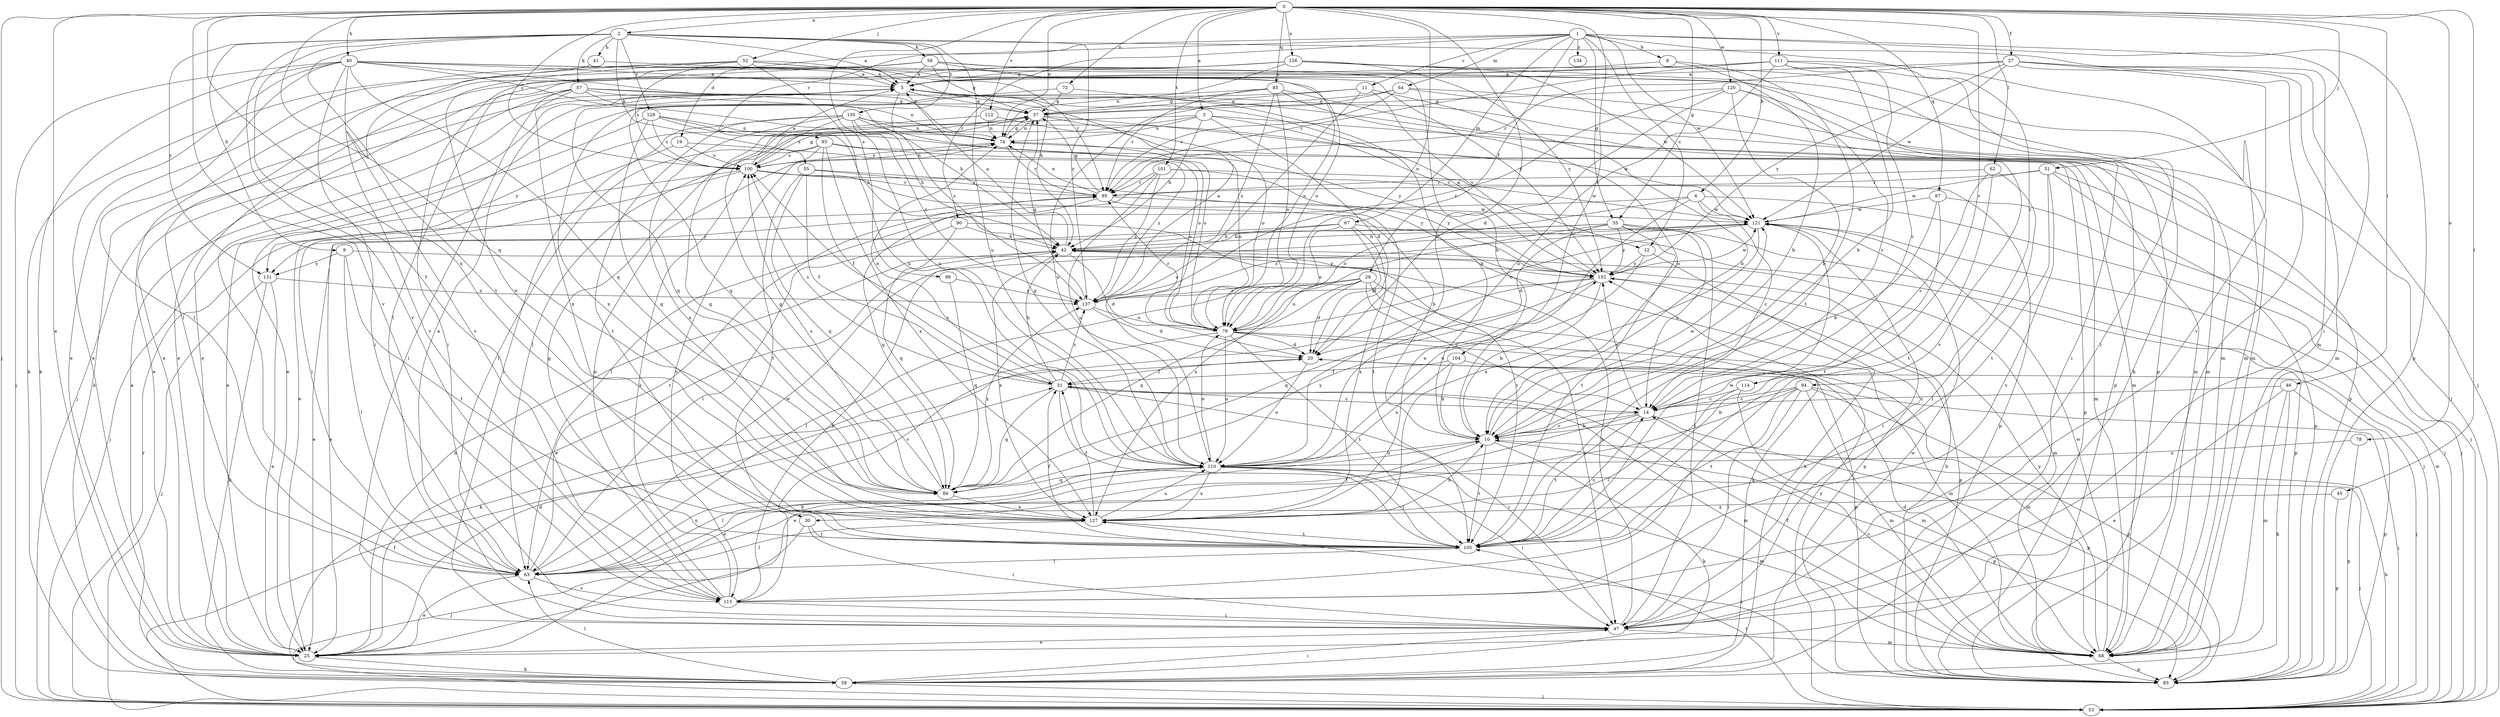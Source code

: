 strict digraph  {
0;
1;
2;
3;
5;
6;
8;
9;
10;
11;
12;
14;
19;
20;
25;
27;
29;
30;
31;
35;
37;
40;
41;
42;
45;
46;
47;
51;
52;
53;
55;
56;
57;
58;
62;
63;
64;
67;
68;
72;
74;
78;
79;
83;
85;
87;
89;
90;
93;
94;
95;
98;
100;
101;
104;
105;
110;
111;
112;
114;
115;
120;
121;
126;
127;
129;
131;
132;
134;
135;
137;
0 -> 2  [label=a];
0 -> 3  [label=a];
0 -> 6  [label=b];
0 -> 25  [label=e];
0 -> 27  [label=f];
0 -> 35  [label=g];
0 -> 40  [label=h];
0 -> 45  [label=i];
0 -> 46  [label=i];
0 -> 51  [label=j];
0 -> 52  [label=j];
0 -> 53  [label=j];
0 -> 62  [label=l];
0 -> 72  [label=n];
0 -> 74  [label=n];
0 -> 78  [label=o];
0 -> 79  [label=o];
0 -> 85  [label=q];
0 -> 87  [label=q];
0 -> 89  [label=q];
0 -> 98  [label=s];
0 -> 100  [label=s];
0 -> 101  [label=t];
0 -> 104  [label=t];
0 -> 110  [label=u];
0 -> 111  [label=v];
0 -> 112  [label=v];
0 -> 114  [label=v];
0 -> 115  [label=v];
0 -> 120  [label=w];
0 -> 126  [label=x];
0 -> 127  [label=x];
1 -> 8  [label=b];
1 -> 11  [label=c];
1 -> 12  [label=c];
1 -> 19  [label=d];
1 -> 29  [label=f];
1 -> 35  [label=g];
1 -> 47  [label=i];
1 -> 64  [label=m];
1 -> 67  [label=m];
1 -> 83  [label=p];
1 -> 90  [label=r];
1 -> 93  [label=r];
1 -> 94  [label=r];
1 -> 121  [label=w];
1 -> 134  [label=z];
2 -> 5  [label=a];
2 -> 9  [label=b];
2 -> 30  [label=f];
2 -> 41  [label=h];
2 -> 55  [label=k];
2 -> 56  [label=k];
2 -> 57  [label=k];
2 -> 68  [label=m];
2 -> 105  [label=t];
2 -> 110  [label=u];
2 -> 115  [label=v];
2 -> 129  [label=y];
2 -> 131  [label=y];
2 -> 135  [label=z];
2 -> 137  [label=z];
3 -> 12  [label=c];
3 -> 20  [label=d];
3 -> 42  [label=h];
3 -> 63  [label=l];
3 -> 74  [label=n];
3 -> 83  [label=p];
3 -> 131  [label=y];
5 -> 37  [label=g];
5 -> 53  [label=j];
5 -> 63  [label=l];
5 -> 68  [label=m];
5 -> 89  [label=q];
5 -> 137  [label=z];
6 -> 14  [label=c];
6 -> 53  [label=j];
6 -> 79  [label=o];
6 -> 121  [label=w];
6 -> 127  [label=x];
6 -> 131  [label=y];
8 -> 5  [label=a];
8 -> 10  [label=b];
8 -> 105  [label=t];
9 -> 63  [label=l];
9 -> 83  [label=p];
9 -> 105  [label=t];
9 -> 131  [label=y];
10 -> 14  [label=c];
10 -> 30  [label=f];
10 -> 58  [label=k];
10 -> 83  [label=p];
10 -> 105  [label=t];
10 -> 110  [label=u];
10 -> 121  [label=w];
11 -> 10  [label=b];
11 -> 37  [label=g];
11 -> 89  [label=q];
11 -> 110  [label=u];
11 -> 132  [label=y];
12 -> 58  [label=k];
12 -> 110  [label=u];
12 -> 132  [label=y];
14 -> 10  [label=b];
14 -> 25  [label=e];
14 -> 83  [label=p];
14 -> 105  [label=t];
14 -> 132  [label=y];
19 -> 25  [label=e];
19 -> 100  [label=s];
19 -> 137  [label=z];
20 -> 31  [label=f];
20 -> 53  [label=j];
20 -> 110  [label=u];
25 -> 20  [label=d];
25 -> 42  [label=h];
25 -> 58  [label=k];
27 -> 5  [label=a];
27 -> 47  [label=i];
27 -> 53  [label=j];
27 -> 68  [label=m];
27 -> 95  [label=r];
27 -> 115  [label=v];
27 -> 121  [label=w];
27 -> 132  [label=y];
29 -> 14  [label=c];
29 -> 20  [label=d];
29 -> 47  [label=i];
29 -> 58  [label=k];
29 -> 63  [label=l];
29 -> 79  [label=o];
29 -> 89  [label=q];
29 -> 137  [label=z];
30 -> 47  [label=i];
30 -> 53  [label=j];
30 -> 105  [label=t];
31 -> 14  [label=c];
31 -> 42  [label=h];
31 -> 47  [label=i];
31 -> 68  [label=m];
31 -> 74  [label=n];
31 -> 89  [label=q];
31 -> 100  [label=s];
31 -> 105  [label=t];
31 -> 137  [label=z];
35 -> 14  [label=c];
35 -> 20  [label=d];
35 -> 25  [label=e];
35 -> 42  [label=h];
35 -> 47  [label=i];
35 -> 53  [label=j];
35 -> 105  [label=t];
35 -> 127  [label=x];
35 -> 132  [label=y];
37 -> 74  [label=n];
37 -> 79  [label=o];
37 -> 121  [label=w];
40 -> 5  [label=a];
40 -> 25  [label=e];
40 -> 47  [label=i];
40 -> 53  [label=j];
40 -> 58  [label=k];
40 -> 63  [label=l];
40 -> 68  [label=m];
40 -> 74  [label=n];
40 -> 79  [label=o];
40 -> 89  [label=q];
40 -> 110  [label=u];
40 -> 115  [label=v];
40 -> 132  [label=y];
41 -> 5  [label=a];
41 -> 115  [label=v];
42 -> 5  [label=a];
42 -> 20  [label=d];
42 -> 25  [label=e];
42 -> 68  [label=m];
42 -> 127  [label=x];
42 -> 132  [label=y];
45 -> 83  [label=p];
45 -> 127  [label=x];
46 -> 14  [label=c];
46 -> 25  [label=e];
46 -> 58  [label=k];
46 -> 68  [label=m];
46 -> 83  [label=p];
47 -> 25  [label=e];
47 -> 42  [label=h];
47 -> 68  [label=m];
51 -> 53  [label=j];
51 -> 83  [label=p];
51 -> 95  [label=r];
51 -> 105  [label=t];
51 -> 115  [label=v];
51 -> 121  [label=w];
52 -> 5  [label=a];
52 -> 25  [label=e];
52 -> 42  [label=h];
52 -> 63  [label=l];
52 -> 95  [label=r];
52 -> 100  [label=s];
52 -> 110  [label=u];
52 -> 127  [label=x];
53 -> 10  [label=b];
53 -> 31  [label=f];
53 -> 95  [label=r];
53 -> 105  [label=t];
53 -> 121  [label=w];
53 -> 132  [label=y];
55 -> 31  [label=f];
55 -> 89  [label=q];
55 -> 95  [label=r];
55 -> 105  [label=t];
55 -> 132  [label=y];
56 -> 5  [label=a];
56 -> 10  [label=b];
56 -> 25  [label=e];
56 -> 37  [label=g];
56 -> 47  [label=i];
56 -> 58  [label=k];
56 -> 79  [label=o];
56 -> 83  [label=p];
57 -> 25  [label=e];
57 -> 37  [label=g];
57 -> 42  [label=h];
57 -> 47  [label=i];
57 -> 58  [label=k];
57 -> 68  [label=m];
57 -> 74  [label=n];
57 -> 127  [label=x];
58 -> 5  [label=a];
58 -> 47  [label=i];
58 -> 53  [label=j];
58 -> 63  [label=l];
58 -> 121  [label=w];
62 -> 14  [label=c];
62 -> 47  [label=i];
62 -> 95  [label=r];
62 -> 105  [label=t];
63 -> 5  [label=a];
63 -> 10  [label=b];
63 -> 25  [label=e];
63 -> 95  [label=r];
63 -> 110  [label=u];
63 -> 115  [label=v];
63 -> 121  [label=w];
64 -> 37  [label=g];
64 -> 53  [label=j];
64 -> 95  [label=r];
64 -> 110  [label=u];
64 -> 115  [label=v];
67 -> 20  [label=d];
67 -> 25  [label=e];
67 -> 42  [label=h];
67 -> 79  [label=o];
67 -> 83  [label=p];
67 -> 127  [label=x];
68 -> 14  [label=c];
68 -> 20  [label=d];
68 -> 31  [label=f];
68 -> 83  [label=p];
68 -> 121  [label=w];
68 -> 132  [label=y];
72 -> 10  [label=b];
72 -> 37  [label=g];
72 -> 127  [label=x];
74 -> 37  [label=g];
74 -> 83  [label=p];
74 -> 95  [label=r];
74 -> 100  [label=s];
78 -> 83  [label=p];
78 -> 110  [label=u];
79 -> 20  [label=d];
79 -> 58  [label=k];
79 -> 68  [label=m];
79 -> 74  [label=n];
79 -> 83  [label=p];
79 -> 95  [label=r];
79 -> 105  [label=t];
79 -> 110  [label=u];
83 -> 42  [label=h];
83 -> 127  [label=x];
85 -> 10  [label=b];
85 -> 25  [label=e];
85 -> 37  [label=g];
85 -> 79  [label=o];
85 -> 83  [label=p];
85 -> 95  [label=r];
85 -> 137  [label=z];
87 -> 10  [label=b];
87 -> 53  [label=j];
87 -> 105  [label=t];
87 -> 121  [label=w];
89 -> 37  [label=g];
89 -> 100  [label=s];
89 -> 127  [label=x];
89 -> 132  [label=y];
89 -> 137  [label=z];
90 -> 42  [label=h];
90 -> 63  [label=l];
90 -> 89  [label=q];
90 -> 105  [label=t];
93 -> 31  [label=f];
93 -> 63  [label=l];
93 -> 68  [label=m];
93 -> 79  [label=o];
93 -> 100  [label=s];
93 -> 115  [label=v];
93 -> 127  [label=x];
94 -> 10  [label=b];
94 -> 14  [label=c];
94 -> 25  [label=e];
94 -> 47  [label=i];
94 -> 53  [label=j];
94 -> 68  [label=m];
94 -> 83  [label=p];
94 -> 105  [label=t];
95 -> 37  [label=g];
95 -> 74  [label=n];
95 -> 89  [label=q];
95 -> 105  [label=t];
95 -> 121  [label=w];
98 -> 89  [label=q];
98 -> 137  [label=z];
100 -> 5  [label=a];
100 -> 10  [label=b];
100 -> 37  [label=g];
100 -> 53  [label=j];
100 -> 63  [label=l];
100 -> 74  [label=n];
100 -> 83  [label=p];
100 -> 95  [label=r];
101 -> 63  [label=l];
101 -> 95  [label=r];
101 -> 110  [label=u];
101 -> 121  [label=w];
101 -> 132  [label=y];
101 -> 137  [label=z];
104 -> 10  [label=b];
104 -> 31  [label=f];
104 -> 68  [label=m];
104 -> 110  [label=u];
105 -> 14  [label=c];
105 -> 31  [label=f];
105 -> 63  [label=l];
105 -> 121  [label=w];
110 -> 37  [label=g];
110 -> 47  [label=i];
110 -> 53  [label=j];
110 -> 63  [label=l];
110 -> 68  [label=m];
110 -> 79  [label=o];
110 -> 89  [label=q];
110 -> 100  [label=s];
110 -> 105  [label=t];
110 -> 127  [label=x];
111 -> 5  [label=a];
111 -> 10  [label=b];
111 -> 14  [label=c];
111 -> 25  [label=e];
111 -> 47  [label=i];
111 -> 68  [label=m];
111 -> 95  [label=r];
111 -> 110  [label=u];
112 -> 74  [label=n];
112 -> 89  [label=q];
112 -> 132  [label=y];
114 -> 14  [label=c];
114 -> 63  [label=l];
114 -> 68  [label=m];
115 -> 37  [label=g];
115 -> 42  [label=h];
115 -> 47  [label=i];
115 -> 74  [label=n];
115 -> 100  [label=s];
120 -> 10  [label=b];
120 -> 14  [label=c];
120 -> 20  [label=d];
120 -> 37  [label=g];
120 -> 47  [label=i];
120 -> 137  [label=z];
121 -> 42  [label=h];
121 -> 47  [label=i];
121 -> 79  [label=o];
121 -> 127  [label=x];
121 -> 137  [label=z];
126 -> 5  [label=a];
126 -> 25  [label=e];
126 -> 58  [label=k];
126 -> 63  [label=l];
126 -> 68  [label=m];
126 -> 74  [label=n];
126 -> 121  [label=w];
126 -> 132  [label=y];
127 -> 10  [label=b];
127 -> 31  [label=f];
127 -> 63  [label=l];
127 -> 105  [label=t];
127 -> 110  [label=u];
129 -> 25  [label=e];
129 -> 42  [label=h];
129 -> 74  [label=n];
129 -> 79  [label=o];
129 -> 89  [label=q];
129 -> 100  [label=s];
131 -> 25  [label=e];
131 -> 53  [label=j];
131 -> 58  [label=k];
131 -> 137  [label=z];
132 -> 5  [label=a];
132 -> 10  [label=b];
132 -> 83  [label=p];
132 -> 89  [label=q];
132 -> 115  [label=v];
132 -> 121  [label=w];
132 -> 137  [label=z];
135 -> 42  [label=h];
135 -> 47  [label=i];
135 -> 68  [label=m];
135 -> 74  [label=n];
135 -> 79  [label=o];
135 -> 100  [label=s];
135 -> 105  [label=t];
135 -> 127  [label=x];
135 -> 137  [label=z];
137 -> 5  [label=a];
137 -> 20  [label=d];
137 -> 37  [label=g];
137 -> 79  [label=o];
}
